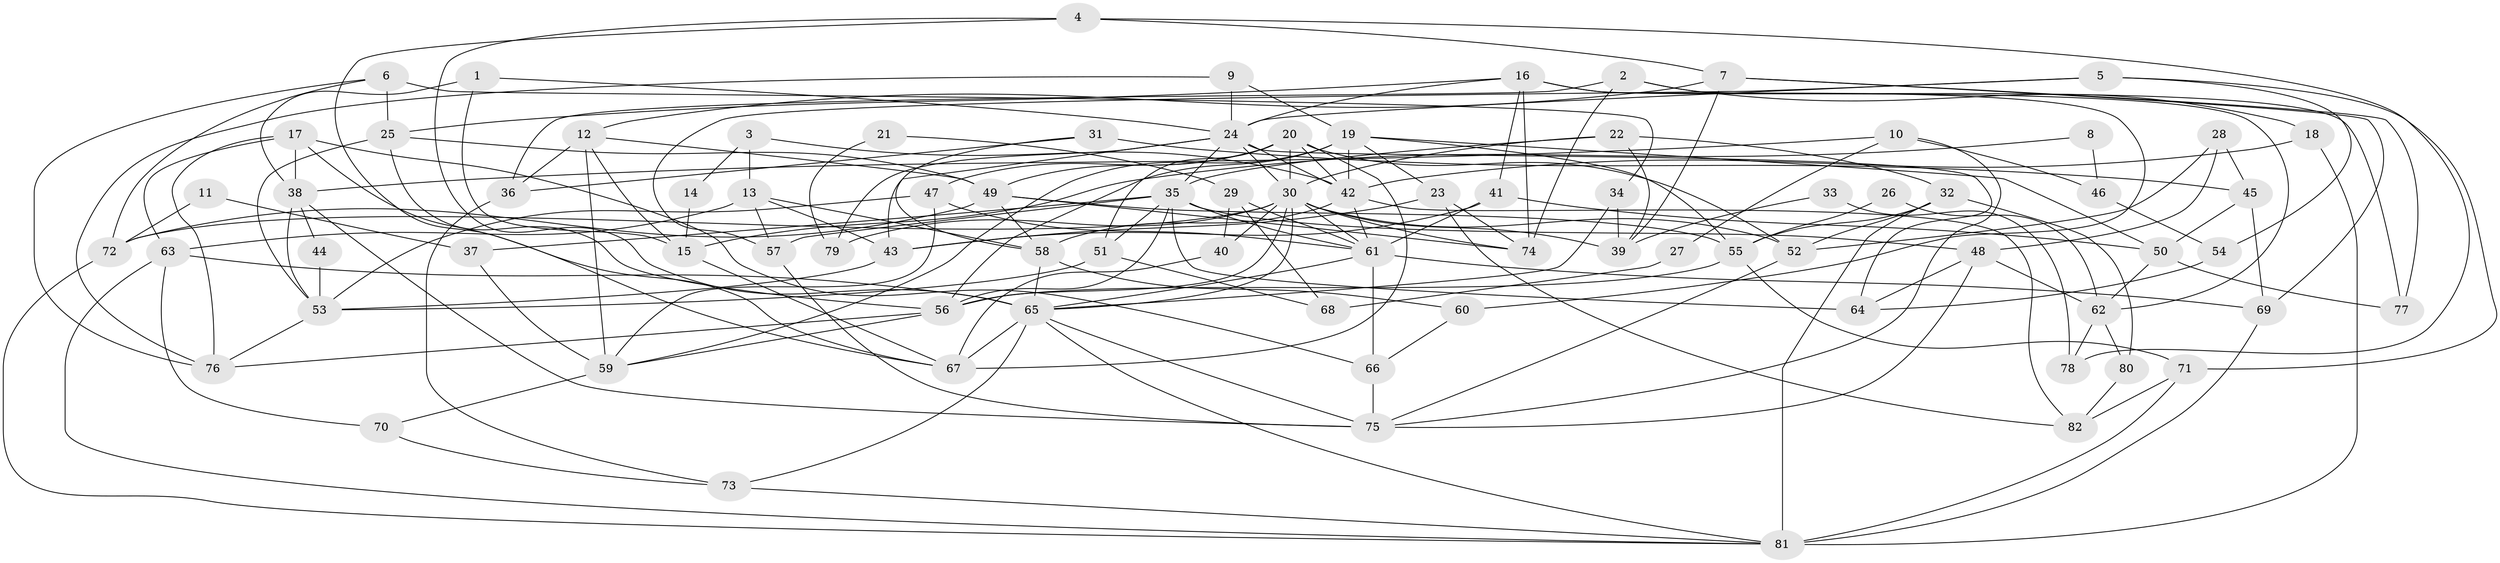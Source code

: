 // original degree distribution, {2: 0.11965811965811966, 3: 0.3162393162393162, 4: 0.2564102564102564, 5: 0.1623931623931624, 6: 0.09401709401709402, 7: 0.03418803418803419, 10: 0.017094017094017096}
// Generated by graph-tools (version 1.1) at 2025/36/03/04/25 23:36:59]
// undirected, 82 vertices, 190 edges
graph export_dot {
  node [color=gray90,style=filled];
  1;
  2;
  3;
  4;
  5;
  6;
  7;
  8;
  9;
  10;
  11;
  12;
  13;
  14;
  15;
  16;
  17;
  18;
  19;
  20;
  21;
  22;
  23;
  24;
  25;
  26;
  27;
  28;
  29;
  30;
  31;
  32;
  33;
  34;
  35;
  36;
  37;
  38;
  39;
  40;
  41;
  42;
  43;
  44;
  45;
  46;
  47;
  48;
  49;
  50;
  51;
  52;
  53;
  54;
  55;
  56;
  57;
  58;
  59;
  60;
  61;
  62;
  63;
  64;
  65;
  66;
  67;
  68;
  69;
  70;
  71;
  72;
  73;
  74;
  75;
  76;
  77;
  78;
  79;
  80;
  81;
  82;
  1 -- 15 [weight=1.0];
  1 -- 24 [weight=1.0];
  1 -- 38 [weight=1.0];
  2 -- 18 [weight=1.0];
  2 -- 36 [weight=1.0];
  2 -- 74 [weight=1.0];
  2 -- 77 [weight=1.0];
  3 -- 13 [weight=1.0];
  3 -- 14 [weight=1.0];
  3 -- 42 [weight=1.0];
  4 -- 7 [weight=1.0];
  4 -- 65 [weight=1.0];
  4 -- 67 [weight=1.0];
  4 -- 78 [weight=1.0];
  5 -- 24 [weight=1.0];
  5 -- 54 [weight=1.0];
  5 -- 57 [weight=1.0];
  5 -- 71 [weight=1.0];
  6 -- 25 [weight=1.0];
  6 -- 34 [weight=1.0];
  6 -- 72 [weight=1.0];
  6 -- 76 [weight=1.0];
  7 -- 12 [weight=1.0];
  7 -- 39 [weight=1.0];
  7 -- 69 [weight=1.0];
  7 -- 77 [weight=1.0];
  8 -- 15 [weight=1.0];
  8 -- 46 [weight=1.0];
  9 -- 19 [weight=1.0];
  9 -- 24 [weight=1.0];
  9 -- 76 [weight=1.0];
  10 -- 27 [weight=1.0];
  10 -- 38 [weight=1.0];
  10 -- 46 [weight=1.0];
  10 -- 75 [weight=1.0];
  11 -- 37 [weight=1.0];
  11 -- 72 [weight=1.0];
  12 -- 15 [weight=1.0];
  12 -- 36 [weight=1.0];
  12 -- 49 [weight=1.0];
  12 -- 59 [weight=1.0];
  13 -- 43 [weight=1.0];
  13 -- 57 [weight=1.0];
  13 -- 58 [weight=1.0];
  13 -- 63 [weight=1.0];
  14 -- 15 [weight=1.0];
  15 -- 67 [weight=1.0];
  16 -- 24 [weight=1.0];
  16 -- 25 [weight=1.0];
  16 -- 41 [weight=1.0];
  16 -- 60 [weight=1.0];
  16 -- 62 [weight=1.0];
  16 -- 74 [weight=1.0];
  17 -- 38 [weight=1.0];
  17 -- 63 [weight=1.0];
  17 -- 66 [weight=1.0];
  17 -- 67 [weight=1.0];
  17 -- 76 [weight=1.0];
  18 -- 42 [weight=1.0];
  18 -- 81 [weight=1.0];
  19 -- 23 [weight=1.0];
  19 -- 42 [weight=1.0];
  19 -- 50 [weight=1.0];
  19 -- 55 [weight=1.0];
  19 -- 56 [weight=1.0];
  19 -- 59 [weight=1.0];
  20 -- 30 [weight=1.0];
  20 -- 42 [weight=1.0];
  20 -- 47 [weight=1.0];
  20 -- 49 [weight=1.0];
  20 -- 51 [weight=1.0];
  20 -- 52 [weight=1.0];
  20 -- 67 [weight=1.0];
  21 -- 29 [weight=1.0];
  21 -- 79 [weight=1.0];
  22 -- 30 [weight=1.0];
  22 -- 32 [weight=1.0];
  22 -- 35 [weight=1.0];
  22 -- 39 [weight=1.0];
  23 -- 43 [weight=1.0];
  23 -- 74 [weight=1.0];
  23 -- 82 [weight=1.0];
  24 -- 30 [weight=1.0];
  24 -- 35 [weight=1.0];
  24 -- 42 [weight=1.0];
  24 -- 43 [weight=1.0];
  24 -- 64 [weight=1.0];
  24 -- 79 [weight=1.0];
  25 -- 49 [weight=1.0];
  25 -- 53 [weight=1.0];
  25 -- 56 [weight=1.0];
  26 -- 55 [weight=2.0];
  26 -- 62 [weight=1.0];
  27 -- 68 [weight=1.0];
  28 -- 45 [weight=1.0];
  28 -- 48 [weight=1.0];
  28 -- 52 [weight=1.0];
  29 -- 40 [weight=1.0];
  29 -- 61 [weight=1.0];
  29 -- 68 [weight=1.0];
  30 -- 39 [weight=1.0];
  30 -- 40 [weight=1.0];
  30 -- 52 [weight=1.0];
  30 -- 56 [weight=1.0];
  30 -- 61 [weight=1.0];
  30 -- 65 [weight=1.0];
  30 -- 72 [weight=1.0];
  30 -- 74 [weight=1.0];
  30 -- 79 [weight=1.0];
  31 -- 36 [weight=1.0];
  31 -- 45 [weight=2.0];
  31 -- 58 [weight=1.0];
  32 -- 52 [weight=1.0];
  32 -- 55 [weight=1.0];
  32 -- 80 [weight=1.0];
  32 -- 81 [weight=1.0];
  33 -- 39 [weight=1.0];
  33 -- 78 [weight=1.0];
  34 -- 39 [weight=1.0];
  34 -- 65 [weight=1.0];
  35 -- 37 [weight=1.0];
  35 -- 48 [weight=1.0];
  35 -- 51 [weight=1.0];
  35 -- 56 [weight=1.0];
  35 -- 57 [weight=1.0];
  35 -- 61 [weight=1.0];
  35 -- 64 [weight=1.0];
  36 -- 73 [weight=1.0];
  37 -- 59 [weight=1.0];
  38 -- 44 [weight=1.0];
  38 -- 53 [weight=1.0];
  38 -- 75 [weight=1.0];
  40 -- 67 [weight=1.0];
  41 -- 43 [weight=1.0];
  41 -- 50 [weight=1.0];
  41 -- 61 [weight=1.0];
  42 -- 58 [weight=1.0];
  42 -- 61 [weight=1.0];
  42 -- 82 [weight=1.0];
  43 -- 53 [weight=1.0];
  44 -- 53 [weight=1.0];
  45 -- 50 [weight=2.0];
  45 -- 69 [weight=2.0];
  46 -- 54 [weight=1.0];
  47 -- 53 [weight=1.0];
  47 -- 59 [weight=1.0];
  47 -- 61 [weight=1.0];
  48 -- 62 [weight=1.0];
  48 -- 64 [weight=1.0];
  48 -- 75 [weight=1.0];
  49 -- 55 [weight=1.0];
  49 -- 58 [weight=1.0];
  49 -- 72 [weight=1.0];
  49 -- 74 [weight=1.0];
  50 -- 62 [weight=1.0];
  50 -- 77 [weight=1.0];
  51 -- 53 [weight=1.0];
  51 -- 68 [weight=1.0];
  52 -- 75 [weight=1.0];
  53 -- 76 [weight=1.0];
  54 -- 64 [weight=1.0];
  55 -- 56 [weight=1.0];
  55 -- 71 [weight=1.0];
  56 -- 59 [weight=1.0];
  56 -- 76 [weight=1.0];
  57 -- 75 [weight=1.0];
  58 -- 60 [weight=1.0];
  58 -- 65 [weight=1.0];
  59 -- 70 [weight=1.0];
  60 -- 66 [weight=1.0];
  61 -- 65 [weight=1.0];
  61 -- 66 [weight=1.0];
  61 -- 69 [weight=1.0];
  62 -- 78 [weight=2.0];
  62 -- 80 [weight=1.0];
  63 -- 65 [weight=1.0];
  63 -- 70 [weight=1.0];
  63 -- 81 [weight=1.0];
  65 -- 67 [weight=1.0];
  65 -- 73 [weight=1.0];
  65 -- 75 [weight=1.0];
  65 -- 81 [weight=1.0];
  66 -- 75 [weight=1.0];
  69 -- 81 [weight=1.0];
  70 -- 73 [weight=1.0];
  71 -- 81 [weight=2.0];
  71 -- 82 [weight=1.0];
  72 -- 81 [weight=1.0];
  73 -- 81 [weight=1.0];
  80 -- 82 [weight=1.0];
}
